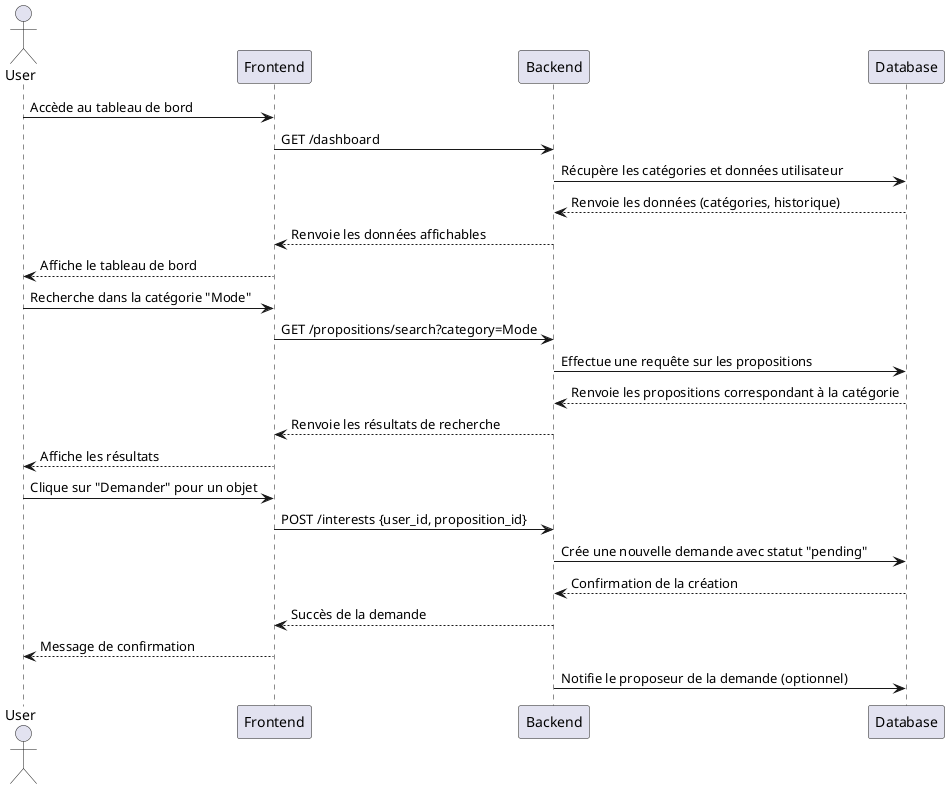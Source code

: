 @startuml
actor User as Claire
participant "Frontend" as FE
participant "Backend" as BE
participant "Database" as DB

Claire -> FE: Accède au tableau de bord
FE -> BE: GET /dashboard
BE -> DB: Récupère les catégories et données utilisateur
DB --> BE: Renvoie les données (catégories, historique)
BE --> FE: Renvoie les données affichables
FE --> Claire: Affiche le tableau de bord

Claire -> FE: Recherche dans la catégorie "Mode"
FE -> BE: GET /propositions/search?category=Mode
BE -> DB: Effectue une requête sur les propositions
DB --> BE: Renvoie les propositions correspondant à la catégorie
BE --> FE: Renvoie les résultats de recherche
FE --> Claire: Affiche les résultats

Claire -> FE: Clique sur "Demander" pour un objet
FE -> BE: POST /interests {user_id, proposition_id}
BE -> DB: Crée une nouvelle demande avec statut "pending"
DB --> BE: Confirmation de la création
BE --> FE: Succès de la demande
FE --> Claire: Message de confirmation

BE -> DB: Notifie le proposeur de la demande (optionnel)
@enduml